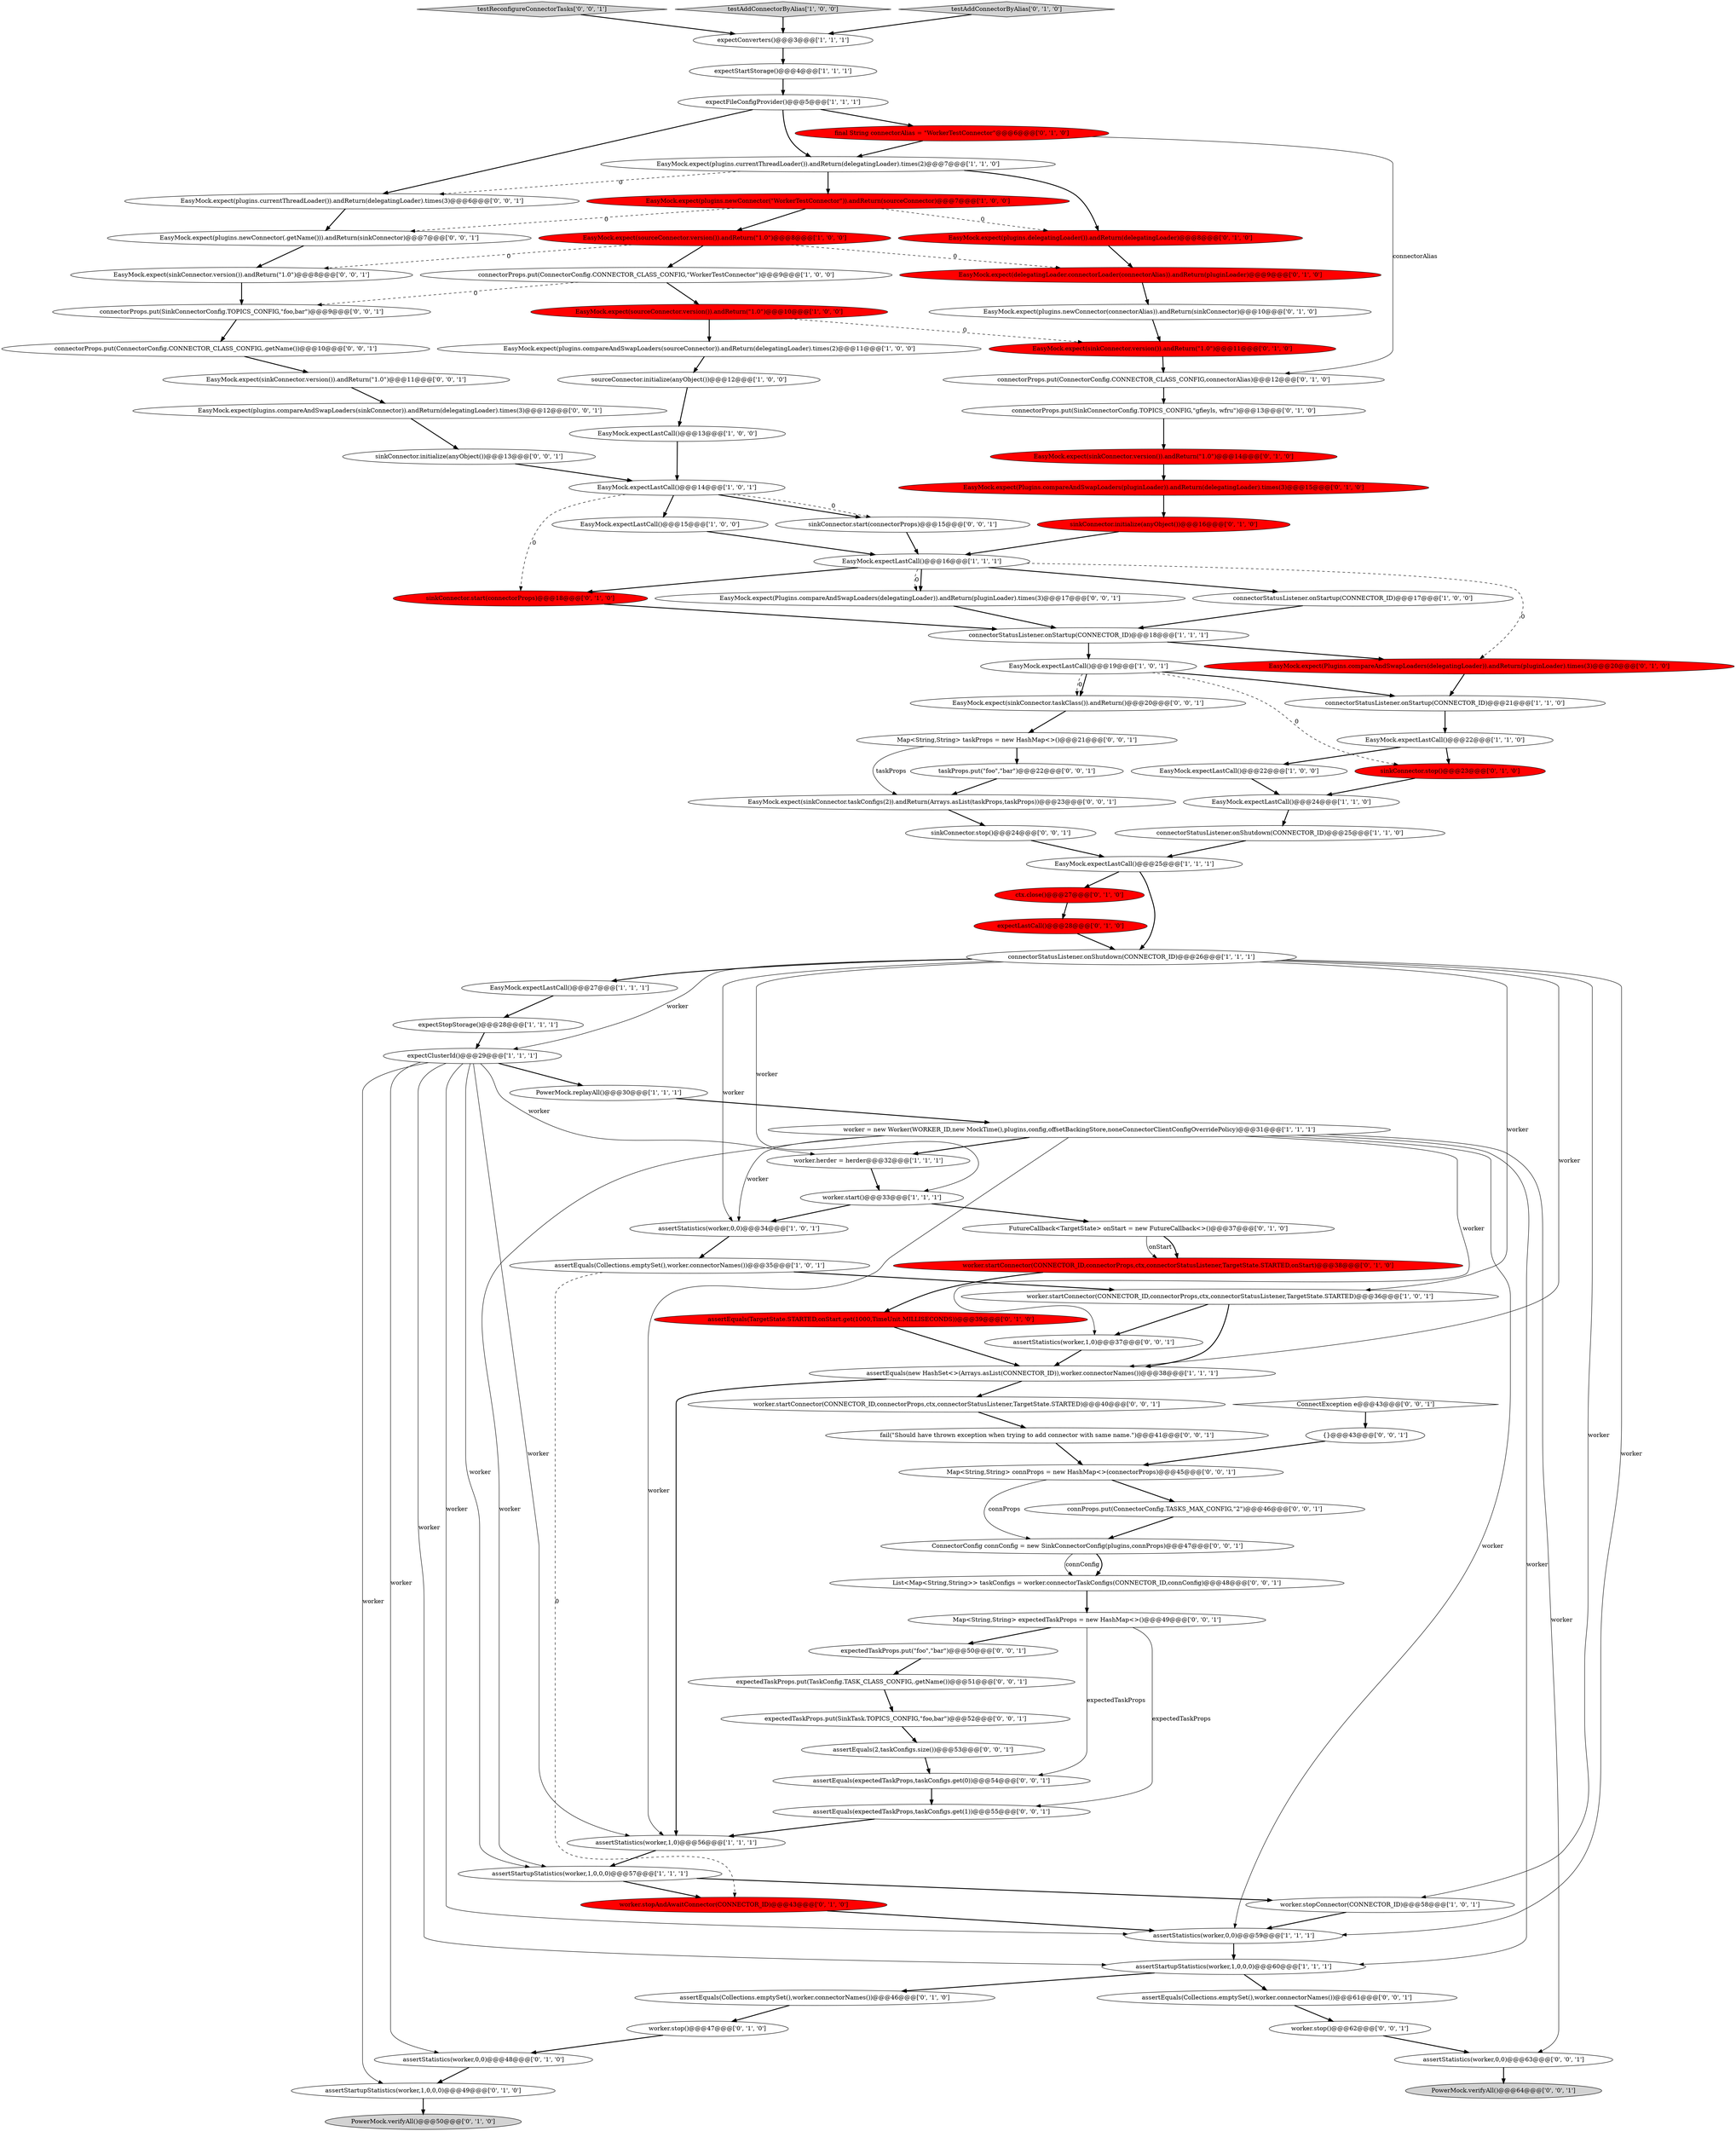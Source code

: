 digraph {
90 [style = filled, label = "worker.startConnector(CONNECTOR_ID,connectorProps,ctx,connectorStatusListener,TargetState.STARTED)@@@40@@@['0', '0', '1']", fillcolor = white, shape = ellipse image = "AAA0AAABBB3BBB"];
79 [style = filled, label = "sinkConnector.start(connectorProps)@@@15@@@['0', '0', '1']", fillcolor = white, shape = ellipse image = "AAA0AAABBB3BBB"];
91 [style = filled, label = "EasyMock.expect(Plugins.compareAndSwapLoaders(delegatingLoader)).andReturn(pluginLoader).times(3)@@@17@@@['0', '0', '1']", fillcolor = white, shape = ellipse image = "AAA0AAABBB3BBB"];
3 [style = filled, label = "EasyMock.expectLastCall()@@@27@@@['1', '1', '1']", fillcolor = white, shape = ellipse image = "AAA0AAABBB1BBB"];
72 [style = filled, label = "EasyMock.expect(plugins.newConnector(.getName())).andReturn(sinkConnector)@@@7@@@['0', '0', '1']", fillcolor = white, shape = ellipse image = "AAA0AAABBB3BBB"];
2 [style = filled, label = "worker = new Worker(WORKER_ID,new MockTime(),plugins,config,offsetBackingStore,noneConnectorClientConfigOverridePolicy)@@@31@@@['1', '1', '1']", fillcolor = white, shape = ellipse image = "AAA0AAABBB1BBB"];
5 [style = filled, label = "EasyMock.expect(sourceConnector.version()).andReturn(\"1.0\")@@@8@@@['1', '0', '0']", fillcolor = red, shape = ellipse image = "AAA1AAABBB1BBB"];
60 [style = filled, label = "assertStartupStatistics(worker,1,0,0,0)@@@49@@@['0', '1', '0']", fillcolor = white, shape = ellipse image = "AAA0AAABBB2BBB"];
71 [style = filled, label = "ConnectException e@@@43@@@['0', '0', '1']", fillcolor = white, shape = diamond image = "AAA0AAABBB3BBB"];
58 [style = filled, label = "EasyMock.expect(plugins.newConnector(connectorAlias)).andReturn(sinkConnector)@@@10@@@['0', '1', '0']", fillcolor = white, shape = ellipse image = "AAA0AAABBB2BBB"];
43 [style = filled, label = "connectorProps.put(SinkConnectorConfig.TOPICS_CONFIG,\"gfieyls, wfru\")@@@13@@@['0', '1', '0']", fillcolor = white, shape = ellipse image = "AAA0AAABBB2BBB"];
11 [style = filled, label = "EasyMock.expect(plugins.compareAndSwapLoaders(sourceConnector)).andReturn(delegatingLoader).times(2)@@@11@@@['1', '0', '0']", fillcolor = white, shape = ellipse image = "AAA0AAABBB1BBB"];
55 [style = filled, label = "EasyMock.expect(plugins.delegatingLoader()).andReturn(delegatingLoader)@@@8@@@['0', '1', '0']", fillcolor = red, shape = ellipse image = "AAA1AAABBB2BBB"];
33 [style = filled, label = "EasyMock.expect(sourceConnector.version()).andReturn(\"1.0\")@@@10@@@['1', '0', '0']", fillcolor = red, shape = ellipse image = "AAA1AAABBB1BBB"];
23 [style = filled, label = "expectStartStorage()@@@4@@@['1', '1', '1']", fillcolor = white, shape = ellipse image = "AAA0AAABBB1BBB"];
61 [style = filled, label = "ctx.close()@@@27@@@['0', '1', '0']", fillcolor = red, shape = ellipse image = "AAA1AAABBB2BBB"];
92 [style = filled, label = "List<Map<String,String>> taskConfigs = worker.connectorTaskConfigs(CONNECTOR_ID,connConfig)@@@48@@@['0', '0', '1']", fillcolor = white, shape = ellipse image = "AAA0AAABBB3BBB"];
50 [style = filled, label = "EasyMock.expect(delegatingLoader.connectorLoader(connectorAlias)).andReturn(pluginLoader)@@@9@@@['0', '1', '0']", fillcolor = red, shape = ellipse image = "AAA1AAABBB2BBB"];
82 [style = filled, label = "testReconfigureConnectorTasks['0', '0', '1']", fillcolor = lightgray, shape = diamond image = "AAA0AAABBB3BBB"];
10 [style = filled, label = "worker.herder = herder@@@32@@@['1', '1', '1']", fillcolor = white, shape = ellipse image = "AAA0AAABBB1BBB"];
101 [style = filled, label = "{}@@@43@@@['0', '0', '1']", fillcolor = white, shape = ellipse image = "AAA0AAABBB3BBB"];
77 [style = filled, label = "assertEquals(Collections.emptySet(),worker.connectorNames())@@@61@@@['0', '0', '1']", fillcolor = white, shape = ellipse image = "AAA0AAABBB3BBB"];
0 [style = filled, label = "EasyMock.expectLastCall()@@@22@@@['1', '1', '0']", fillcolor = white, shape = ellipse image = "AAA0AAABBB1BBB"];
18 [style = filled, label = "worker.stopConnector(CONNECTOR_ID)@@@58@@@['1', '0', '1']", fillcolor = white, shape = ellipse image = "AAA0AAABBB1BBB"];
59 [style = filled, label = "expectLastCall()@@@28@@@['0', '1', '0']", fillcolor = red, shape = ellipse image = "AAA1AAABBB2BBB"];
34 [style = filled, label = "expectFileConfigProvider()@@@5@@@['1', '1', '1']", fillcolor = white, shape = ellipse image = "AAA0AAABBB1BBB"];
65 [style = filled, label = "EasyMock.expect(sinkConnector.version()).andReturn(\"1.0\")@@@14@@@['0', '1', '0']", fillcolor = red, shape = ellipse image = "AAA1AAABBB2BBB"];
85 [style = filled, label = "connProps.put(ConnectorConfig.TASKS_MAX_CONFIG,\"2\")@@@46@@@['0', '0', '1']", fillcolor = white, shape = ellipse image = "AAA0AAABBB3BBB"];
46 [style = filled, label = "EasyMock.expect(Plugins.compareAndSwapLoaders(delegatingLoader)).andReturn(pluginLoader).times(3)@@@20@@@['0', '1', '0']", fillcolor = red, shape = ellipse image = "AAA1AAABBB2BBB"];
96 [style = filled, label = "expectedTaskProps.put(TaskConfig.TASK_CLASS_CONFIG,.getName())@@@51@@@['0', '0', '1']", fillcolor = white, shape = ellipse image = "AAA0AAABBB3BBB"];
63 [style = filled, label = "EasyMock.expect(sinkConnector.version()).andReturn(\"1.0\")@@@11@@@['0', '1', '0']", fillcolor = red, shape = ellipse image = "AAA1AAABBB2BBB"];
9 [style = filled, label = "assertStatistics(worker,0,0)@@@59@@@['1', '1', '1']", fillcolor = white, shape = ellipse image = "AAA0AAABBB1BBB"];
64 [style = filled, label = "worker.stopAndAwaitConnector(CONNECTOR_ID)@@@43@@@['0', '1', '0']", fillcolor = red, shape = ellipse image = "AAA1AAABBB2BBB"];
97 [style = filled, label = "assertEquals(2,taskConfigs.size())@@@53@@@['0', '0', '1']", fillcolor = white, shape = ellipse image = "AAA0AAABBB3BBB"];
24 [style = filled, label = "sourceConnector.initialize(anyObject())@@@12@@@['1', '0', '0']", fillcolor = white, shape = ellipse image = "AAA0AAABBB1BBB"];
41 [style = filled, label = "worker.startConnector(CONNECTOR_ID,connectorProps,ctx,connectorStatusListener,TargetState.STARTED,onStart)@@@38@@@['0', '1', '0']", fillcolor = red, shape = ellipse image = "AAA1AAABBB2BBB"];
88 [style = filled, label = "EasyMock.expect(plugins.currentThreadLoader()).andReturn(delegatingLoader).times(3)@@@6@@@['0', '0', '1']", fillcolor = white, shape = ellipse image = "AAA0AAABBB3BBB"];
89 [style = filled, label = "connectorProps.put(ConnectorConfig.CONNECTOR_CLASS_CONFIG,.getName())@@@10@@@['0', '0', '1']", fillcolor = white, shape = ellipse image = "AAA0AAABBB3BBB"];
19 [style = filled, label = "connectorStatusListener.onStartup(CONNECTOR_ID)@@@18@@@['1', '1', '1']", fillcolor = white, shape = ellipse image = "AAA0AAABBB1BBB"];
94 [style = filled, label = "EasyMock.expect(sinkConnector.taskClass()).andReturn()@@@20@@@['0', '0', '1']", fillcolor = white, shape = ellipse image = "AAA0AAABBB3BBB"];
99 [style = filled, label = "worker.stop()@@@62@@@['0', '0', '1']", fillcolor = white, shape = ellipse image = "AAA0AAABBB3BBB"];
100 [style = filled, label = "EasyMock.expect(sinkConnector.version()).andReturn(\"1.0\")@@@8@@@['0', '0', '1']", fillcolor = white, shape = ellipse image = "AAA0AAABBB3BBB"];
67 [style = filled, label = "PowerMock.verifyAll()@@@64@@@['0', '0', '1']", fillcolor = lightgray, shape = ellipse image = "AAA0AAABBB3BBB"];
70 [style = filled, label = "EasyMock.expect(plugins.compareAndSwapLoaders(sinkConnector)).andReturn(delegatingLoader).times(3)@@@12@@@['0', '0', '1']", fillcolor = white, shape = ellipse image = "AAA0AAABBB3BBB"];
76 [style = filled, label = "sinkConnector.stop()@@@24@@@['0', '0', '1']", fillcolor = white, shape = ellipse image = "AAA0AAABBB3BBB"];
39 [style = filled, label = "connectorStatusListener.onStartup(CONNECTOR_ID)@@@17@@@['1', '0', '0']", fillcolor = white, shape = ellipse image = "AAA0AAABBB1BBB"];
27 [style = filled, label = "expectStopStorage()@@@28@@@['1', '1', '1']", fillcolor = white, shape = ellipse image = "AAA0AAABBB1BBB"];
53 [style = filled, label = "final String connectorAlias = \"WorkerTestConnector\"@@@6@@@['0', '1', '0']", fillcolor = red, shape = ellipse image = "AAA1AAABBB2BBB"];
52 [style = filled, label = "PowerMock.verifyAll()@@@50@@@['0', '1', '0']", fillcolor = lightgray, shape = ellipse image = "AAA0AAABBB2BBB"];
44 [style = filled, label = "connectorProps.put(ConnectorConfig.CONNECTOR_CLASS_CONFIG,connectorAlias)@@@12@@@['0', '1', '0']", fillcolor = white, shape = ellipse image = "AAA0AAABBB2BBB"];
49 [style = filled, label = "sinkConnector.stop()@@@23@@@['0', '1', '0']", fillcolor = red, shape = ellipse image = "AAA1AAABBB2BBB"];
83 [style = filled, label = "assertStatistics(worker,1,0)@@@37@@@['0', '0', '1']", fillcolor = white, shape = ellipse image = "AAA0AAABBB3BBB"];
80 [style = filled, label = "sinkConnector.initialize(anyObject())@@@13@@@['0', '0', '1']", fillcolor = white, shape = ellipse image = "AAA0AAABBB3BBB"];
1 [style = filled, label = "EasyMock.expectLastCall()@@@13@@@['1', '0', '0']", fillcolor = white, shape = ellipse image = "AAA0AAABBB1BBB"];
56 [style = filled, label = "sinkConnector.start(connectorProps)@@@18@@@['0', '1', '0']", fillcolor = red, shape = ellipse image = "AAA1AAABBB2BBB"];
15 [style = filled, label = "assertStatistics(worker,1,0)@@@56@@@['1', '1', '1']", fillcolor = white, shape = ellipse image = "AAA0AAABBB1BBB"];
66 [style = filled, label = "taskProps.put(\"foo\",\"bar\")@@@22@@@['0', '0', '1']", fillcolor = white, shape = ellipse image = "AAA0AAABBB3BBB"];
31 [style = filled, label = "EasyMock.expectLastCall()@@@19@@@['1', '0', '1']", fillcolor = white, shape = ellipse image = "AAA0AAABBB1BBB"];
36 [style = filled, label = "worker.start()@@@33@@@['1', '1', '1']", fillcolor = white, shape = ellipse image = "AAA0AAABBB1BBB"];
74 [style = filled, label = "Map<String,String> connProps = new HashMap<>(connectorProps)@@@45@@@['0', '0', '1']", fillcolor = white, shape = ellipse image = "AAA0AAABBB3BBB"];
75 [style = filled, label = "Map<String,String> expectedTaskProps = new HashMap<>()@@@49@@@['0', '0', '1']", fillcolor = white, shape = ellipse image = "AAA0AAABBB3BBB"];
84 [style = filled, label = "connectorProps.put(SinkConnectorConfig.TOPICS_CONFIG,\"foo,bar\")@@@9@@@['0', '0', '1']", fillcolor = white, shape = ellipse image = "AAA0AAABBB3BBB"];
54 [style = filled, label = "sinkConnector.initialize(anyObject())@@@16@@@['0', '1', '0']", fillcolor = red, shape = ellipse image = "AAA1AAABBB2BBB"];
13 [style = filled, label = "testAddConnectorByAlias['1', '0', '0']", fillcolor = lightgray, shape = diamond image = "AAA0AAABBB1BBB"];
25 [style = filled, label = "connectorProps.put(ConnectorConfig.CONNECTOR_CLASS_CONFIG,\"WorkerTestConnector\")@@@9@@@['1', '0', '0']", fillcolor = white, shape = ellipse image = "AAA0AAABBB1BBB"];
32 [style = filled, label = "EasyMock.expect(plugins.newConnector(\"WorkerTestConnector\")).andReturn(sourceConnector)@@@7@@@['1', '0', '0']", fillcolor = red, shape = ellipse image = "AAA1AAABBB1BBB"];
68 [style = filled, label = "ConnectorConfig connConfig = new SinkConnectorConfig(plugins,connProps)@@@47@@@['0', '0', '1']", fillcolor = white, shape = ellipse image = "AAA0AAABBB3BBB"];
7 [style = filled, label = "EasyMock.expectLastCall()@@@15@@@['1', '0', '0']", fillcolor = white, shape = ellipse image = "AAA0AAABBB1BBB"];
57 [style = filled, label = "assertEquals(Collections.emptySet(),worker.connectorNames())@@@46@@@['0', '1', '0']", fillcolor = white, shape = ellipse image = "AAA0AAABBB2BBB"];
73 [style = filled, label = "fail(\"Should have thrown exception when trying to add connector with same name.\")@@@41@@@['0', '0', '1']", fillcolor = white, shape = ellipse image = "AAA0AAABBB3BBB"];
20 [style = filled, label = "EasyMock.expectLastCall()@@@16@@@['1', '1', '1']", fillcolor = white, shape = ellipse image = "AAA0AAABBB1BBB"];
62 [style = filled, label = "worker.stop()@@@47@@@['0', '1', '0']", fillcolor = white, shape = ellipse image = "AAA0AAABBB2BBB"];
16 [style = filled, label = "assertStatistics(worker,0,0)@@@34@@@['1', '0', '1']", fillcolor = white, shape = ellipse image = "AAA0AAABBB1BBB"];
22 [style = filled, label = "assertStartupStatistics(worker,1,0,0,0)@@@57@@@['1', '1', '1']", fillcolor = white, shape = ellipse image = "AAA0AAABBB1BBB"];
45 [style = filled, label = "EasyMock.expect(Plugins.compareAndSwapLoaders(pluginLoader)).andReturn(delegatingLoader).times(3)@@@15@@@['0', '1', '0']", fillcolor = red, shape = ellipse image = "AAA1AAABBB2BBB"];
78 [style = filled, label = "assertEquals(expectedTaskProps,taskConfigs.get(0))@@@54@@@['0', '0', '1']", fillcolor = white, shape = ellipse image = "AAA0AAABBB3BBB"];
30 [style = filled, label = "connectorStatusListener.onShutdown(CONNECTOR_ID)@@@26@@@['1', '1', '1']", fillcolor = white, shape = ellipse image = "AAA0AAABBB1BBB"];
8 [style = filled, label = "expectClusterId()@@@29@@@['1', '1', '1']", fillcolor = white, shape = ellipse image = "AAA0AAABBB1BBB"];
40 [style = filled, label = "EasyMock.expectLastCall()@@@25@@@['1', '1', '1']", fillcolor = white, shape = ellipse image = "AAA0AAABBB1BBB"];
29 [style = filled, label = "EasyMock.expectLastCall()@@@22@@@['1', '0', '0']", fillcolor = white, shape = ellipse image = "AAA0AAABBB1BBB"];
93 [style = filled, label = "expectedTaskProps.put(SinkTask.TOPICS_CONFIG,\"foo,bar\")@@@52@@@['0', '0', '1']", fillcolor = white, shape = ellipse image = "AAA0AAABBB3BBB"];
86 [style = filled, label = "EasyMock.expect(sinkConnector.version()).andReturn(\"1.0\")@@@11@@@['0', '0', '1']", fillcolor = white, shape = ellipse image = "AAA0AAABBB3BBB"];
26 [style = filled, label = "worker.startConnector(CONNECTOR_ID,connectorProps,ctx,connectorStatusListener,TargetState.STARTED)@@@36@@@['1', '0', '1']", fillcolor = white, shape = ellipse image = "AAA0AAABBB1BBB"];
38 [style = filled, label = "assertEquals(Collections.emptySet(),worker.connectorNames())@@@35@@@['1', '0', '1']", fillcolor = white, shape = ellipse image = "AAA0AAABBB1BBB"];
69 [style = filled, label = "assertStatistics(worker,0,0)@@@63@@@['0', '0', '1']", fillcolor = white, shape = ellipse image = "AAA0AAABBB3BBB"];
95 [style = filled, label = "Map<String,String> taskProps = new HashMap<>()@@@21@@@['0', '0', '1']", fillcolor = white, shape = ellipse image = "AAA0AAABBB3BBB"];
87 [style = filled, label = "EasyMock.expect(sinkConnector.taskConfigs(2)).andReturn(Arrays.asList(taskProps,taskProps))@@@23@@@['0', '0', '1']", fillcolor = white, shape = ellipse image = "AAA0AAABBB3BBB"];
51 [style = filled, label = "FutureCallback<TargetState> onStart = new FutureCallback<>()@@@37@@@['0', '1', '0']", fillcolor = white, shape = ellipse image = "AAA0AAABBB2BBB"];
17 [style = filled, label = "expectConverters()@@@3@@@['1', '1', '1']", fillcolor = white, shape = ellipse image = "AAA0AAABBB1BBB"];
35 [style = filled, label = "connectorStatusListener.onStartup(CONNECTOR_ID)@@@21@@@['1', '1', '0']", fillcolor = white, shape = ellipse image = "AAA0AAABBB1BBB"];
14 [style = filled, label = "EasyMock.expectLastCall()@@@14@@@['1', '0', '1']", fillcolor = white, shape = ellipse image = "AAA0AAABBB1BBB"];
21 [style = filled, label = "assertEquals(new HashSet<>(Arrays.asList(CONNECTOR_ID)),worker.connectorNames())@@@38@@@['1', '1', '1']", fillcolor = white, shape = ellipse image = "AAA0AAABBB1BBB"];
37 [style = filled, label = "connectorStatusListener.onShutdown(CONNECTOR_ID)@@@25@@@['1', '1', '0']", fillcolor = white, shape = ellipse image = "AAA0AAABBB1BBB"];
81 [style = filled, label = "expectedTaskProps.put(\"foo\",\"bar\")@@@50@@@['0', '0', '1']", fillcolor = white, shape = ellipse image = "AAA0AAABBB3BBB"];
6 [style = filled, label = "assertStartupStatistics(worker,1,0,0,0)@@@60@@@['1', '1', '1']", fillcolor = white, shape = ellipse image = "AAA0AAABBB1BBB"];
4 [style = filled, label = "EasyMock.expect(plugins.currentThreadLoader()).andReturn(delegatingLoader).times(2)@@@7@@@['1', '1', '0']", fillcolor = white, shape = ellipse image = "AAA0AAABBB1BBB"];
98 [style = filled, label = "assertEquals(expectedTaskProps,taskConfigs.get(1))@@@55@@@['0', '0', '1']", fillcolor = white, shape = ellipse image = "AAA0AAABBB3BBB"];
12 [style = filled, label = "EasyMock.expectLastCall()@@@24@@@['1', '1', '0']", fillcolor = white, shape = ellipse image = "AAA0AAABBB1BBB"];
42 [style = filled, label = "assertEquals(TargetState.STARTED,onStart.get(1000,TimeUnit.MILLISECONDS))@@@39@@@['0', '1', '0']", fillcolor = red, shape = ellipse image = "AAA1AAABBB2BBB"];
48 [style = filled, label = "testAddConnectorByAlias['0', '1', '0']", fillcolor = lightgray, shape = diamond image = "AAA0AAABBB2BBB"];
28 [style = filled, label = "PowerMock.replayAll()@@@30@@@['1', '1', '1']", fillcolor = white, shape = ellipse image = "AAA0AAABBB1BBB"];
47 [style = filled, label = "assertStatistics(worker,0,0)@@@48@@@['0', '1', '0']", fillcolor = white, shape = ellipse image = "AAA0AAABBB2BBB"];
70->80 [style = bold, label=""];
39->19 [style = bold, label=""];
6->57 [style = bold, label=""];
100->84 [style = bold, label=""];
2->15 [style = solid, label="worker"];
25->33 [style = bold, label=""];
57->62 [style = bold, label=""];
21->15 [style = bold, label=""];
73->74 [style = bold, label=""];
2->9 [style = solid, label="worker"];
72->100 [style = bold, label=""];
74->85 [style = bold, label=""];
61->59 [style = bold, label=""];
14->79 [style = bold, label=""];
14->79 [style = dashed, label="0"];
34->88 [style = bold, label=""];
38->64 [style = dashed, label="0"];
84->89 [style = bold, label=""];
9->6 [style = bold, label=""];
14->7 [style = bold, label=""];
3->27 [style = bold, label=""];
71->101 [style = bold, label=""];
33->11 [style = bold, label=""];
13->17 [style = bold, label=""];
20->46 [style = dashed, label="0"];
31->35 [style = bold, label=""];
79->20 [style = bold, label=""];
82->17 [style = bold, label=""];
8->47 [style = solid, label="worker"];
85->68 [style = bold, label=""];
32->55 [style = dashed, label="0"];
38->26 [style = bold, label=""];
32->72 [style = dashed, label="0"];
42->21 [style = bold, label=""];
47->60 [style = bold, label=""];
22->64 [style = bold, label=""];
98->15 [style = bold, label=""];
34->53 [style = bold, label=""];
40->61 [style = bold, label=""];
64->9 [style = bold, label=""];
8->28 [style = bold, label=""];
26->83 [style = bold, label=""];
49->12 [style = bold, label=""];
4->32 [style = bold, label=""];
2->22 [style = solid, label="worker"];
65->45 [style = bold, label=""];
2->69 [style = solid, label="worker"];
91->19 [style = bold, label=""];
20->91 [style = dashed, label="0"];
30->21 [style = solid, label="worker"];
68->92 [style = bold, label=""];
94->95 [style = bold, label=""];
0->29 [style = bold, label=""];
8->15 [style = solid, label="worker"];
87->76 [style = bold, label=""];
48->17 [style = bold, label=""];
12->37 [style = bold, label=""];
95->87 [style = solid, label="taskProps"];
5->25 [style = bold, label=""];
68->92 [style = solid, label="connConfig"];
58->63 [style = bold, label=""];
92->75 [style = bold, label=""];
35->0 [style = bold, label=""];
81->96 [style = bold, label=""];
22->18 [style = bold, label=""];
90->73 [style = bold, label=""];
18->9 [style = bold, label=""];
20->39 [style = bold, label=""];
36->16 [style = bold, label=""];
19->46 [style = bold, label=""];
8->22 [style = solid, label="worker"];
88->72 [style = bold, label=""];
53->44 [style = solid, label="connectorAlias"];
27->8 [style = bold, label=""];
31->49 [style = dashed, label="0"];
101->74 [style = bold, label=""];
76->40 [style = bold, label=""];
99->69 [style = bold, label=""];
30->18 [style = solid, label="worker"];
36->51 [style = bold, label=""];
25->84 [style = dashed, label="0"];
50->58 [style = bold, label=""];
14->56 [style = dashed, label="0"];
89->86 [style = bold, label=""];
93->97 [style = bold, label=""];
7->20 [style = bold, label=""];
6->77 [style = bold, label=""];
11->24 [style = bold, label=""];
2->10 [style = bold, label=""];
8->6 [style = solid, label="worker"];
17->23 [style = bold, label=""];
66->87 [style = bold, label=""];
33->63 [style = dashed, label="0"];
15->22 [style = bold, label=""];
26->21 [style = bold, label=""];
8->10 [style = solid, label="worker"];
74->68 [style = solid, label="connProps"];
0->49 [style = bold, label=""];
30->3 [style = bold, label=""];
77->99 [style = bold, label=""];
43->65 [style = bold, label=""];
86->70 [style = bold, label=""];
46->35 [style = bold, label=""];
83->21 [style = bold, label=""];
40->30 [style = bold, label=""];
55->50 [style = bold, label=""];
62->47 [style = bold, label=""];
24->1 [style = bold, label=""];
60->52 [style = bold, label=""];
75->81 [style = bold, label=""];
30->9 [style = solid, label="worker"];
75->98 [style = solid, label="expectedTaskProps"];
30->36 [style = solid, label="worker"];
97->78 [style = bold, label=""];
5->100 [style = dashed, label="0"];
63->44 [style = bold, label=""];
32->5 [style = bold, label=""];
5->50 [style = dashed, label="0"];
4->88 [style = dashed, label="0"];
80->14 [style = bold, label=""];
75->78 [style = solid, label="expectedTaskProps"];
69->67 [style = bold, label=""];
20->56 [style = bold, label=""];
78->98 [style = bold, label=""];
19->31 [style = bold, label=""];
30->8 [style = solid, label="worker"];
95->66 [style = bold, label=""];
8->60 [style = solid, label="worker"];
54->20 [style = bold, label=""];
30->16 [style = solid, label="worker"];
44->43 [style = bold, label=""];
10->36 [style = bold, label=""];
45->54 [style = bold, label=""];
31->94 [style = dashed, label="0"];
28->2 [style = bold, label=""];
51->41 [style = solid, label="onStart"];
29->12 [style = bold, label=""];
20->91 [style = bold, label=""];
30->26 [style = solid, label="worker"];
2->83 [style = solid, label="worker"];
8->9 [style = solid, label="worker"];
56->19 [style = bold, label=""];
31->94 [style = bold, label=""];
23->34 [style = bold, label=""];
96->93 [style = bold, label=""];
34->4 [style = bold, label=""];
59->30 [style = bold, label=""];
1->14 [style = bold, label=""];
4->55 [style = bold, label=""];
53->4 [style = bold, label=""];
21->90 [style = bold, label=""];
51->41 [style = bold, label=""];
2->16 [style = solid, label="worker"];
37->40 [style = bold, label=""];
16->38 [style = bold, label=""];
41->42 [style = bold, label=""];
2->6 [style = solid, label="worker"];
}
